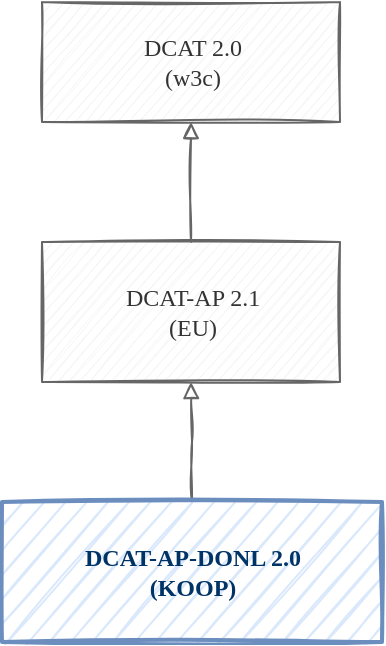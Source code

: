 <mxfile version="20.2.7" type="device"><diagram id="GzE-Odir2fNMCgksI5eH" name="Page-1"><mxGraphModel dx="1422" dy="762" grid="1" gridSize="10" guides="1" tooltips="1" connect="1" arrows="1" fold="1" page="1" pageScale="1" pageWidth="827" pageHeight="1169" math="0" shadow="0"><root><mxCell id="0"/><mxCell id="1" parent="0"/><mxCell id="tke61d3qQjYappHXbXBT-1" value="DCAT 2.0&lt;br&gt;(w3c)" style="html=1;fillColor=#f5f5f5;fontColor=#333333;strokeColor=#666666;sketch=1;fontStyle=0;fontFamily=Georgia;" vertex="1" parent="1"><mxGeometry x="320" y="70" width="149" height="60" as="geometry"/></mxCell><mxCell id="tke61d3qQjYappHXbXBT-5" style="edgeStyle=orthogonalEdgeStyle;rounded=0;orthogonalLoop=1;jettySize=auto;html=1;endArrow=block;endFill=0;fillColor=#f5f5f5;strokeColor=#666666;sketch=1;fontStyle=0;fontFamily=Georgia;" edge="1" parent="1" source="tke61d3qQjYappHXbXBT-2" target="tke61d3qQjYappHXbXBT-1"><mxGeometry relative="1" as="geometry"/></mxCell><mxCell id="tke61d3qQjYappHXbXBT-2" value="DCAT-AP 2.1&lt;br&gt;(EU)" style="html=1;fillColor=#f5f5f5;fontColor=#333333;strokeColor=#666666;sketch=1;fontStyle=0;fontFamily=Georgia;" vertex="1" parent="1"><mxGeometry x="320" y="190" width="149" height="70" as="geometry"/></mxCell><mxCell id="tke61d3qQjYappHXbXBT-4" style="edgeStyle=orthogonalEdgeStyle;rounded=0;orthogonalLoop=1;jettySize=auto;html=1;entryX=0.5;entryY=1;entryDx=0;entryDy=0;endArrow=block;endFill=0;fillColor=#f5f5f5;strokeColor=#666666;sketch=1;fontStyle=0;fontFamily=Georgia;" edge="1" parent="1" source="tke61d3qQjYappHXbXBT-3" target="tke61d3qQjYappHXbXBT-2"><mxGeometry relative="1" as="geometry"/></mxCell><mxCell id="tke61d3qQjYappHXbXBT-3" value="DCAT-AP-DONL 2.0&lt;br&gt;(KOOP)" style="html=1;fillColor=#dae8fc;strokeColor=#6c8ebf;sketch=1;fontStyle=1;fontFamily=Georgia;strokeWidth=2;fontColor=#003366;" vertex="1" parent="1"><mxGeometry x="300" y="320" width="190" height="70" as="geometry"/></mxCell></root></mxGraphModel></diagram></mxfile>